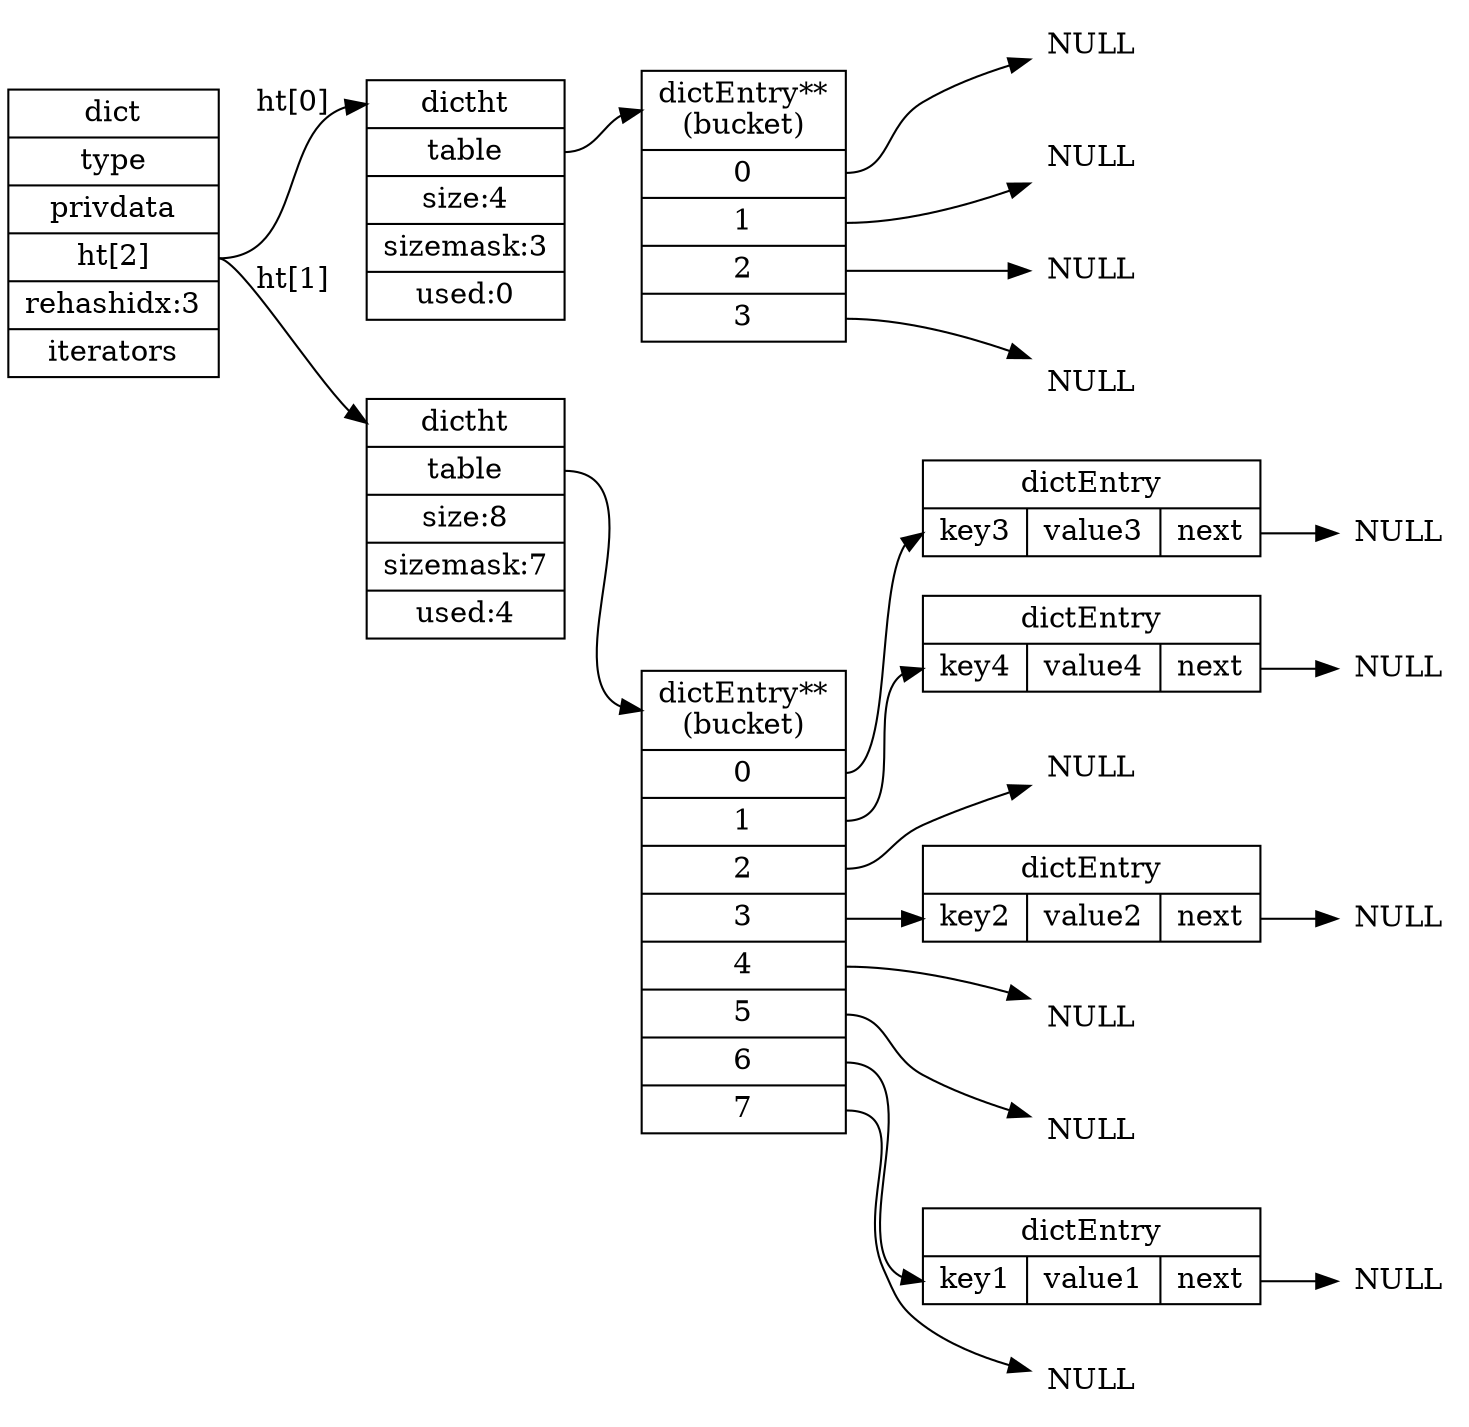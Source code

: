 digraph rehash_step_three {

    // setting

    rankdir = LR;

    node[shape=record];

    // nodes

    dict [label="dict | type | privdata |<ht> ht[2] | rehashidx:3 | iterators"];

    ht0 [label="<dictht>dictht |<table> table | size:4 | sizemask:3 | used:0"];

    ht1 [label="<dictht>dictht |<table> table | size:8 | sizemask:7 | used:4"];

    bucket [label="<head>dictEntry**\n(bucket) |<table0> 0 |<table1> 1 |<table2> 2 |<table3> 3 "];

    bucket1 [label="<head>dictEntry**\n(bucket) |<table0> 0 |<table1> 1 |<table2> 2 |<table3> 3 |<table4> 4 |<table5> 5 |<table6> 6 |<table7> 7"];

    pair_1 [label="dictEntry |{<start>key1 | value1 |<next>next}"];

    pair_2 [label="dictEntry |{<start>key2 | value2 |<next>next}"];

    pair_3 [label="dictEntry |{<start>key3 | value3 |<next>next}"];

    pair_4 [label="dictEntry |{<start>key4 | value4 |<next>next}"];

    // null for bucket 0
    null0 [label="NULL", shape=plaintext];
    null1 [label="NULL", shape=plaintext];
    null2 [label="NULL", shape=plaintext];
    null3 [label="NULL", shape=plaintext];

    // null for bucket 1
    null10 [label="NULL", shape=plaintext];
    null11 [label="NULL", shape=plaintext];
    null12 [label="NULL", shape=plaintext];
    null13 [label="NULL", shape=plaintext];
    null14 [label="NULL", shape=plaintext];
    null15 [label="NULL", shape=plaintext];
    null16 [label="NULL", shape=plaintext];
    null17 [label="NULL", shape=plaintext];

    // lines

    dict:ht -> ht0:dictht [label="ht[0]"];
    dict:ht -> ht1:dictht [label="ht[1]"];

    ht0:table -> bucket:head;

    ht1:table -> bucket1:head;

    bucket:table0 -> null0;

    bucket:table1 -> null1;

    bucket:table2 -> null2;

    bucket:table3 -> null3;

    bucket1:table0 -> pair_3:start; pair_3:next -> null10;
    bucket1:table1 -> pair_4:start; pair_4:next -> null11;
    bucket1:table2 -> null12;
    bucket1:table3 -> pair_2:start; pair_2:next -> null13;
    bucket1:table4 -> null14;
    bucket1:table5 -> null15;
    bucket1:table6 -> pair_1:start; pair_1:next -> null16;
    bucket1:table7 -> null17;

}

